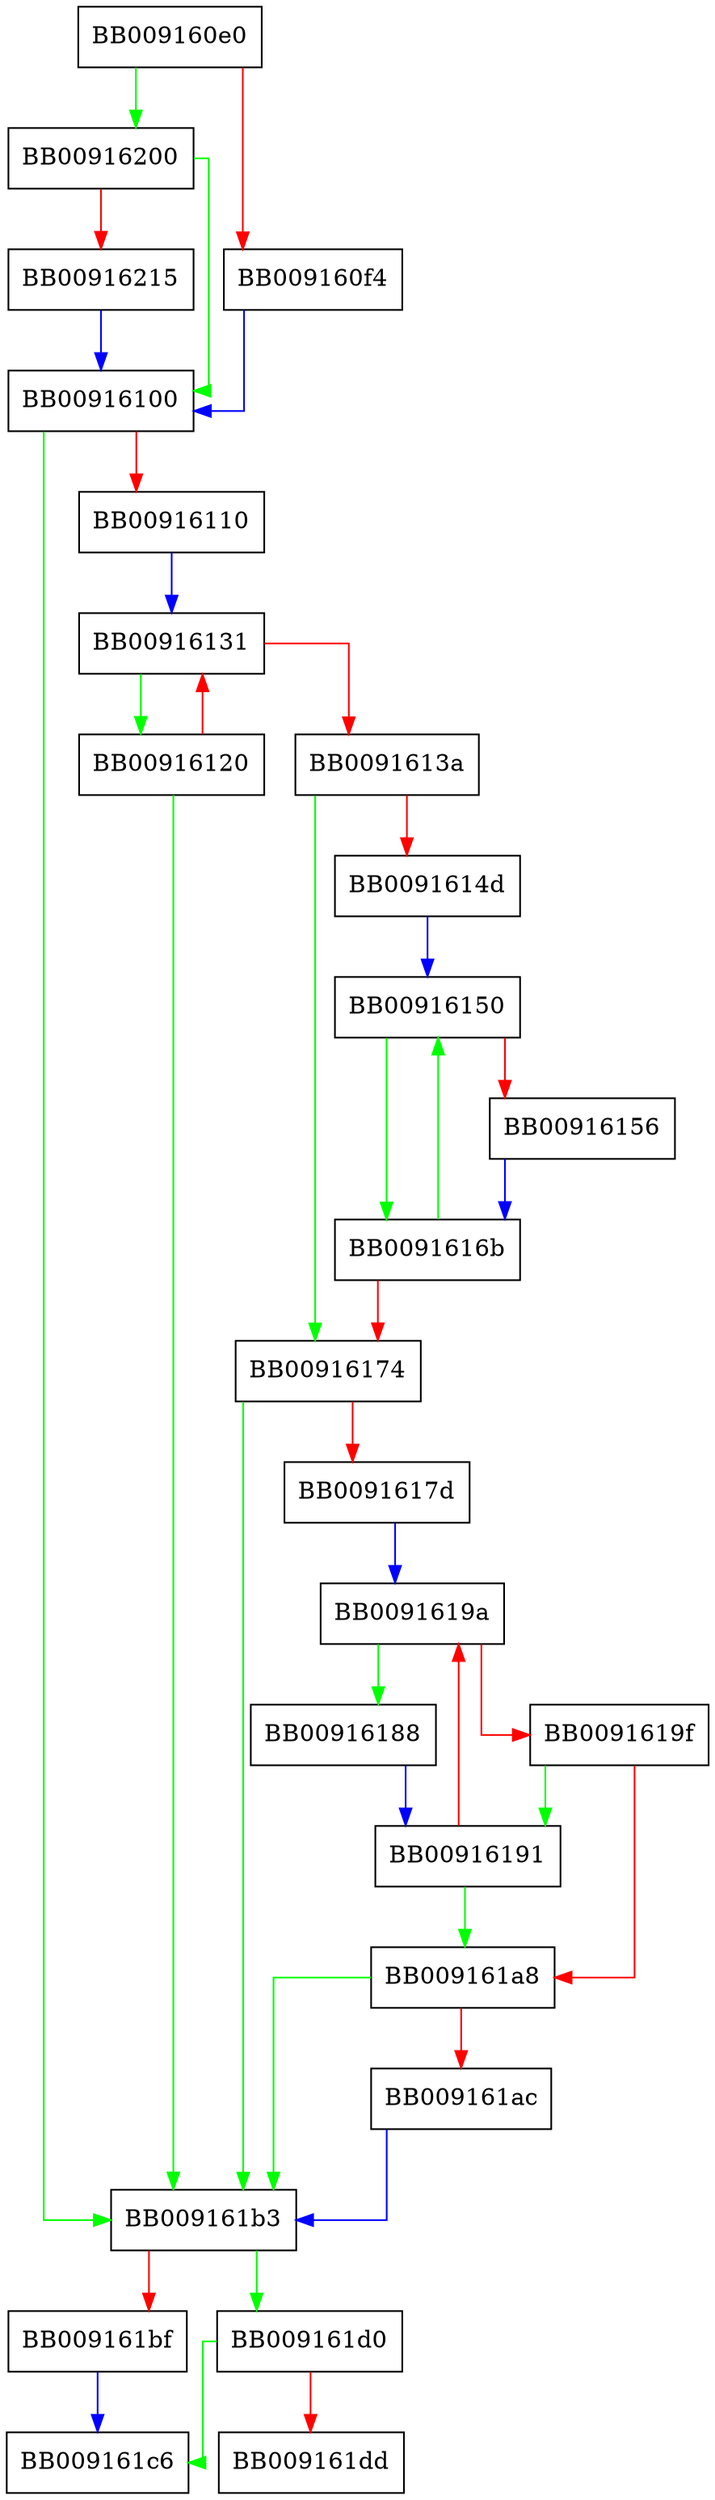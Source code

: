 digraph __unregister_atfork {
  node [shape="box"];
  graph [splines=ortho];
  BB009160e0 -> BB00916200 [color="green"];
  BB009160e0 -> BB009160f4 [color="red"];
  BB009160f4 -> BB00916100 [color="blue"];
  BB00916100 -> BB009161b3 [color="green"];
  BB00916100 -> BB00916110 [color="red"];
  BB00916110 -> BB00916131 [color="blue"];
  BB00916120 -> BB009161b3 [color="green"];
  BB00916120 -> BB00916131 [color="red"];
  BB00916131 -> BB00916120 [color="green"];
  BB00916131 -> BB0091613a [color="red"];
  BB0091613a -> BB00916174 [color="green"];
  BB0091613a -> BB0091614d [color="red"];
  BB0091614d -> BB00916150 [color="blue"];
  BB00916150 -> BB0091616b [color="green"];
  BB00916150 -> BB00916156 [color="red"];
  BB00916156 -> BB0091616b [color="blue"];
  BB0091616b -> BB00916150 [color="green"];
  BB0091616b -> BB00916174 [color="red"];
  BB00916174 -> BB009161b3 [color="green"];
  BB00916174 -> BB0091617d [color="red"];
  BB0091617d -> BB0091619a [color="blue"];
  BB00916188 -> BB00916191 [color="blue"];
  BB00916191 -> BB009161a8 [color="green"];
  BB00916191 -> BB0091619a [color="red"];
  BB0091619a -> BB00916188 [color="green"];
  BB0091619a -> BB0091619f [color="red"];
  BB0091619f -> BB00916191 [color="green"];
  BB0091619f -> BB009161a8 [color="red"];
  BB009161a8 -> BB009161b3 [color="green"];
  BB009161a8 -> BB009161ac [color="red"];
  BB009161ac -> BB009161b3 [color="blue"];
  BB009161b3 -> BB009161d0 [color="green"];
  BB009161b3 -> BB009161bf [color="red"];
  BB009161bf -> BB009161c6 [color="blue"];
  BB009161d0 -> BB009161c6 [color="green"];
  BB009161d0 -> BB009161dd [color="red"];
  BB00916200 -> BB00916100 [color="green"];
  BB00916200 -> BB00916215 [color="red"];
  BB00916215 -> BB00916100 [color="blue"];
}